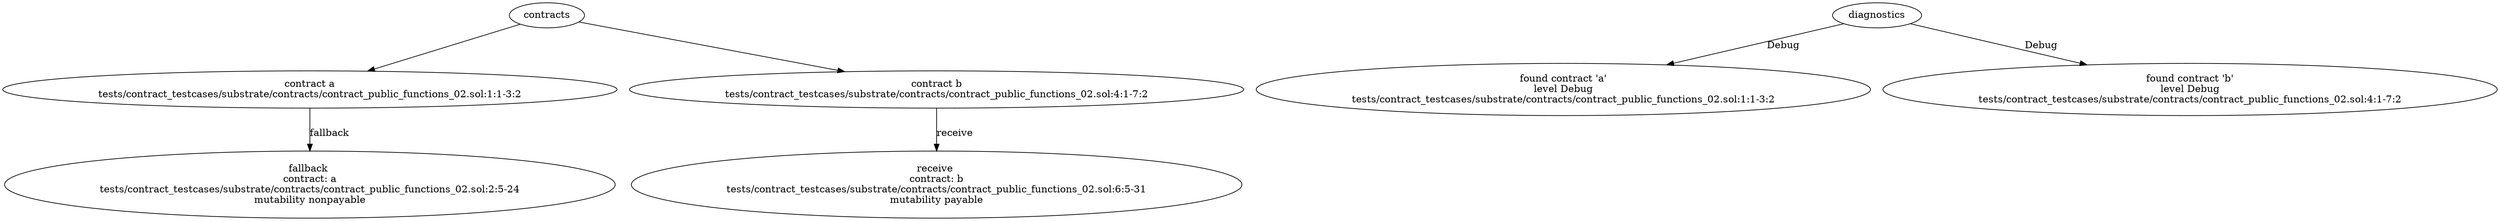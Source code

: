 strict digraph "tests/contract_testcases/substrate/contracts/contract_public_functions_02.sol" {
	contract [label="contract a\ntests/contract_testcases/substrate/contracts/contract_public_functions_02.sol:1:1-3:2"]
	node_2 [label="fallback \ncontract: a\ntests/contract_testcases/substrate/contracts/contract_public_functions_02.sol:2:5-24\nmutability nonpayable"]
	contract_3 [label="contract b\ntests/contract_testcases/substrate/contracts/contract_public_functions_02.sol:4:1-7:2"]
	node_4 [label="receive \ncontract: b\ntests/contract_testcases/substrate/contracts/contract_public_functions_02.sol:6:5-31\nmutability payable"]
	diagnostic [label="found contract 'a'\nlevel Debug\ntests/contract_testcases/substrate/contracts/contract_public_functions_02.sol:1:1-3:2"]
	diagnostic_7 [label="found contract 'b'\nlevel Debug\ntests/contract_testcases/substrate/contracts/contract_public_functions_02.sol:4:1-7:2"]
	contracts -> contract
	contract -> node_2 [label="fallback"]
	contracts -> contract_3
	contract_3 -> node_4 [label="receive"]
	diagnostics -> diagnostic [label="Debug"]
	diagnostics -> diagnostic_7 [label="Debug"]
}
